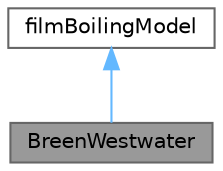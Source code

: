 digraph "BreenWestwater"
{
 // LATEX_PDF_SIZE
  bgcolor="transparent";
  edge [fontname=Helvetica,fontsize=10,labelfontname=Helvetica,labelfontsize=10];
  node [fontname=Helvetica,fontsize=10,shape=box,height=0.2,width=0.4];
  Node1 [id="Node000001",label="BreenWestwater",height=0.2,width=0.4,color="gray40", fillcolor="grey60", style="filled", fontcolor="black",tooltip="Boiling film correlation. A correlation for boiling film modelling based on Breen & Westwater (1965) ..."];
  Node2 -> Node1 [id="edge1_Node000001_Node000002",dir="back",color="steelblue1",style="solid",tooltip=" "];
  Node2 [id="Node000002",label="filmBoilingModel",height=0.2,width=0.4,color="gray40", fillcolor="white", style="filled",URL="$classFoam_1_1wallBoilingModels_1_1filmBoilingModel.html",tooltip=" "];
}

